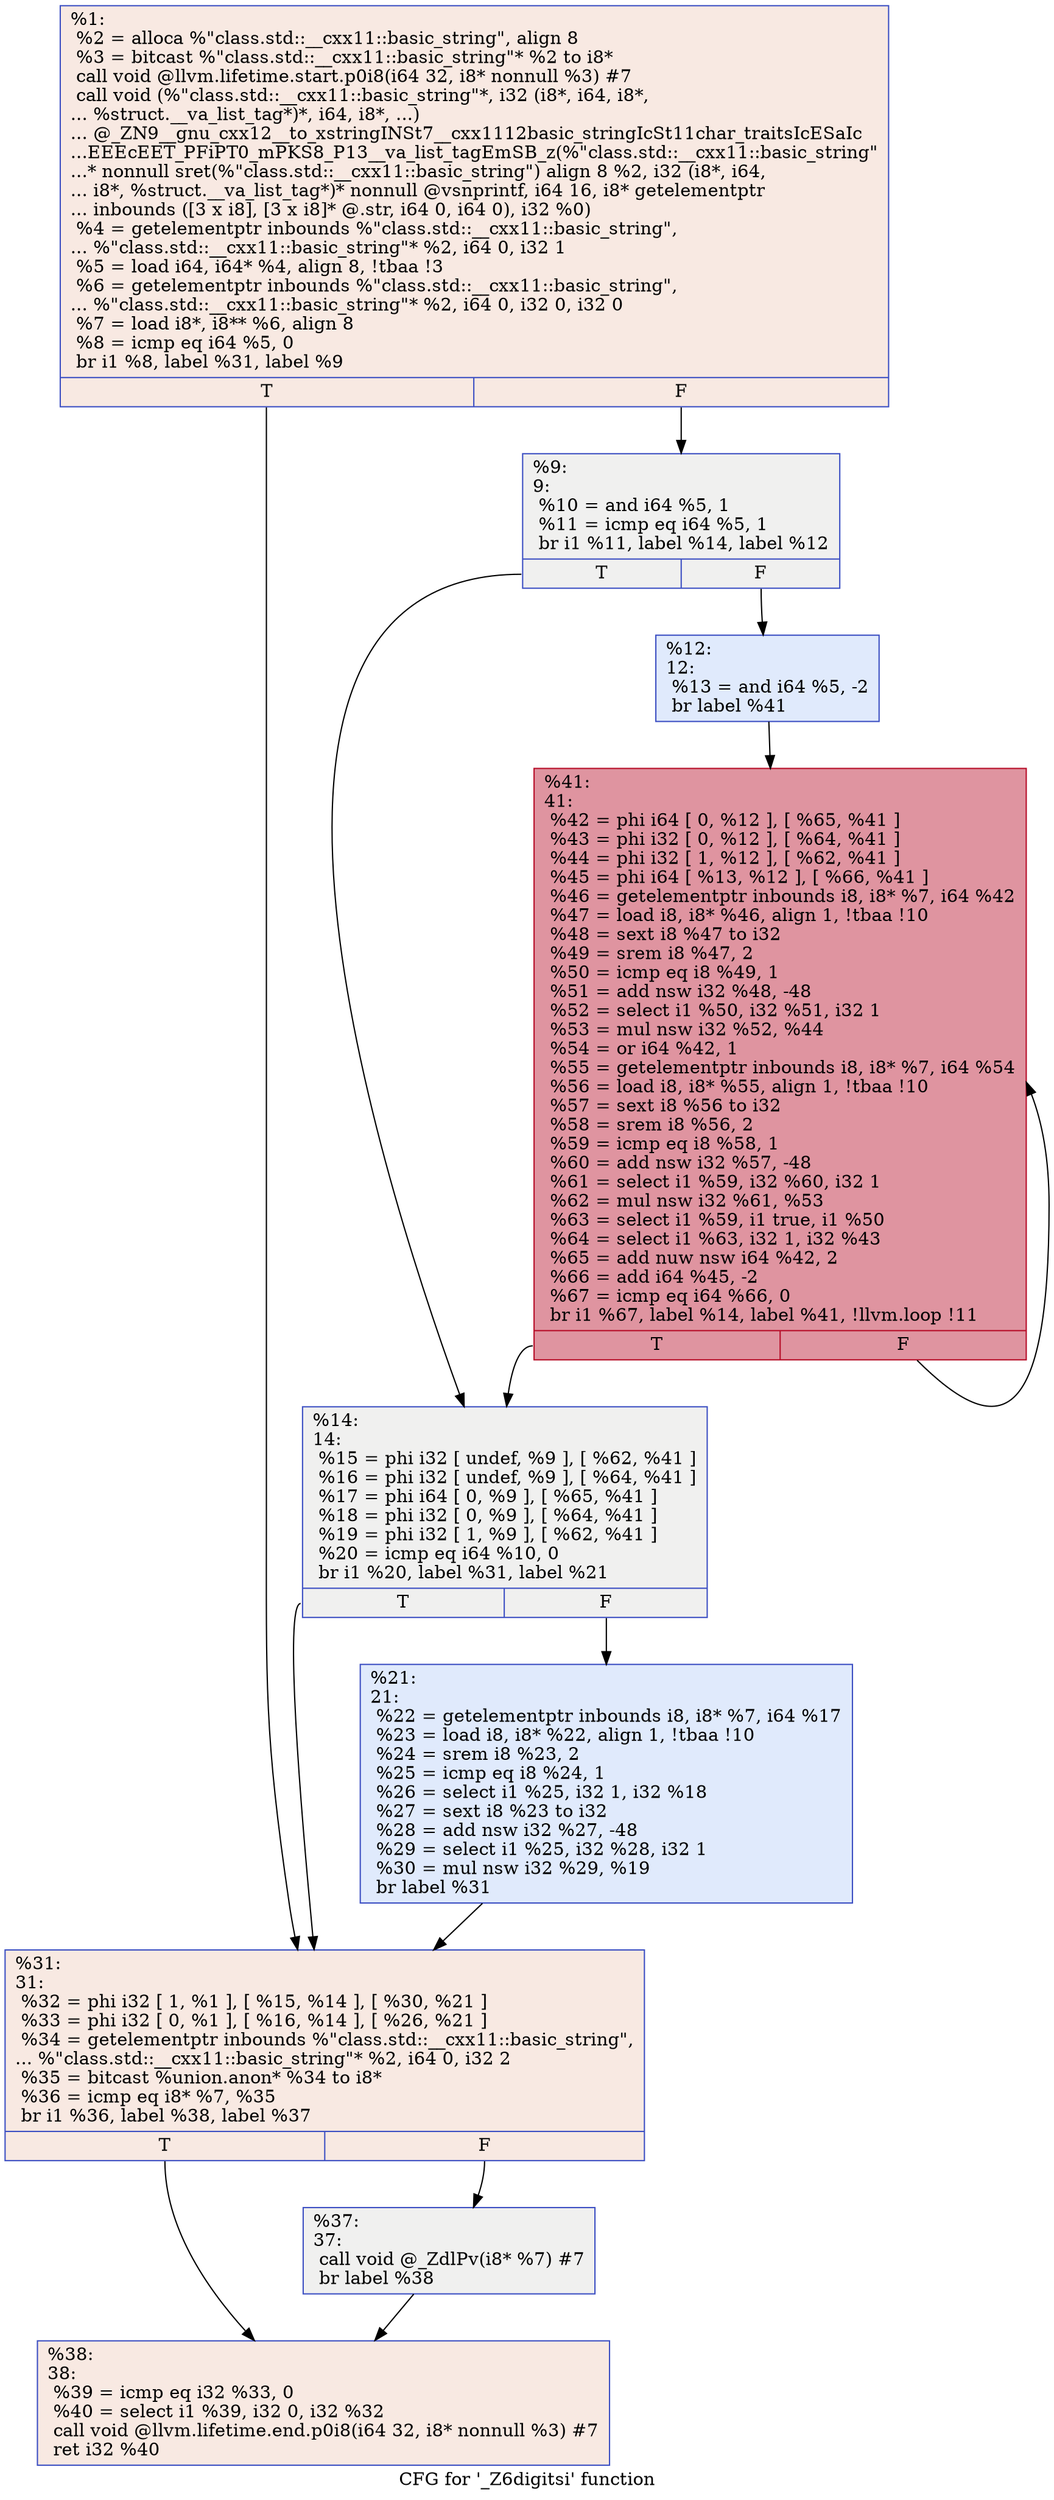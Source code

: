 digraph "CFG for '_Z6digitsi' function" {
	label="CFG for '_Z6digitsi' function";

	Node0x5636f816ae50 [shape=record,color="#3d50c3ff", style=filled, fillcolor="#efcebd70",label="{%1:\l  %2 = alloca %\"class.std::__cxx11::basic_string\", align 8\l  %3 = bitcast %\"class.std::__cxx11::basic_string\"* %2 to i8*\l  call void @llvm.lifetime.start.p0i8(i64 32, i8* nonnull %3) #7\l  call void (%\"class.std::__cxx11::basic_string\"*, i32 (i8*, i64, i8*,\l... %struct.__va_list_tag*)*, i64, i8*, ...)\l... @_ZN9__gnu_cxx12__to_xstringINSt7__cxx1112basic_stringIcSt11char_traitsIcESaIc\l...EEEcEET_PFiPT0_mPKS8_P13__va_list_tagEmSB_z(%\"class.std::__cxx11::basic_string\"\l...* nonnull sret(%\"class.std::__cxx11::basic_string\") align 8 %2, i32 (i8*, i64,\l... i8*, %struct.__va_list_tag*)* nonnull @vsnprintf, i64 16, i8* getelementptr\l... inbounds ([3 x i8], [3 x i8]* @.str, i64 0, i64 0), i32 %0)\l  %4 = getelementptr inbounds %\"class.std::__cxx11::basic_string\",\l... %\"class.std::__cxx11::basic_string\"* %2, i64 0, i32 1\l  %5 = load i64, i64* %4, align 8, !tbaa !3\l  %6 = getelementptr inbounds %\"class.std::__cxx11::basic_string\",\l... %\"class.std::__cxx11::basic_string\"* %2, i64 0, i32 0, i32 0\l  %7 = load i8*, i8** %6, align 8\l  %8 = icmp eq i64 %5, 0\l  br i1 %8, label %31, label %9\l|{<s0>T|<s1>F}}"];
	Node0x5636f816ae50:s0 -> Node0x5636f816bfb0;
	Node0x5636f816ae50:s1 -> Node0x5636f816ccc0;
	Node0x5636f816ccc0 [shape=record,color="#3d50c3ff", style=filled, fillcolor="#dedcdb70",label="{%9:\l9:                                                \l  %10 = and i64 %5, 1\l  %11 = icmp eq i64 %5, 1\l  br i1 %11, label %14, label %12\l|{<s0>T|<s1>F}}"];
	Node0x5636f816ccc0:s0 -> Node0x5636f816cf50;
	Node0x5636f816ccc0:s1 -> Node0x5636f816cfa0;
	Node0x5636f816cfa0 [shape=record,color="#3d50c3ff", style=filled, fillcolor="#b9d0f970",label="{%12:\l12:                                               \l  %13 = and i64 %5, -2\l  br label %41\l}"];
	Node0x5636f816cfa0 -> Node0x5636f816d1a0;
	Node0x5636f816cf50 [shape=record,color="#3d50c3ff", style=filled, fillcolor="#dedcdb70",label="{%14:\l14:                                               \l  %15 = phi i32 [ undef, %9 ], [ %62, %41 ]\l  %16 = phi i32 [ undef, %9 ], [ %64, %41 ]\l  %17 = phi i64 [ 0, %9 ], [ %65, %41 ]\l  %18 = phi i32 [ 0, %9 ], [ %64, %41 ]\l  %19 = phi i32 [ 1, %9 ], [ %62, %41 ]\l  %20 = icmp eq i64 %10, 0\l  br i1 %20, label %31, label %21\l|{<s0>T|<s1>F}}"];
	Node0x5636f816cf50:s0 -> Node0x5636f816bfb0;
	Node0x5636f816cf50:s1 -> Node0x5636f816daf0;
	Node0x5636f816daf0 [shape=record,color="#3d50c3ff", style=filled, fillcolor="#b9d0f970",label="{%21:\l21:                                               \l  %22 = getelementptr inbounds i8, i8* %7, i64 %17\l  %23 = load i8, i8* %22, align 1, !tbaa !10\l  %24 = srem i8 %23, 2\l  %25 = icmp eq i8 %24, 1\l  %26 = select i1 %25, i32 1, i32 %18\l  %27 = sext i8 %23 to i32\l  %28 = add nsw i32 %27, -48\l  %29 = select i1 %25, i32 %28, i32 1\l  %30 = mul nsw i32 %29, %19\l  br label %31\l}"];
	Node0x5636f816daf0 -> Node0x5636f816bfb0;
	Node0x5636f816bfb0 [shape=record,color="#3d50c3ff", style=filled, fillcolor="#efcebd70",label="{%31:\l31:                                               \l  %32 = phi i32 [ 1, %1 ], [ %15, %14 ], [ %30, %21 ]\l  %33 = phi i32 [ 0, %1 ], [ %16, %14 ], [ %26, %21 ]\l  %34 = getelementptr inbounds %\"class.std::__cxx11::basic_string\",\l... %\"class.std::__cxx11::basic_string\"* %2, i64 0, i32 2\l  %35 = bitcast %union.anon* %34 to i8*\l  %36 = icmp eq i8* %7, %35\l  br i1 %36, label %38, label %37\l|{<s0>T|<s1>F}}"];
	Node0x5636f816bfb0:s0 -> Node0x5636f816e8d0;
	Node0x5636f816bfb0:s1 -> Node0x5636f816e920;
	Node0x5636f816e920 [shape=record,color="#3d50c3ff", style=filled, fillcolor="#dedcdb70",label="{%37:\l37:                                               \l  call void @_ZdlPv(i8* %7) #7\l  br label %38\l}"];
	Node0x5636f816e920 -> Node0x5636f816e8d0;
	Node0x5636f816e8d0 [shape=record,color="#3d50c3ff", style=filled, fillcolor="#efcebd70",label="{%38:\l38:                                               \l  %39 = icmp eq i32 %33, 0\l  %40 = select i1 %39, i32 0, i32 %32\l  call void @llvm.lifetime.end.p0i8(i64 32, i8* nonnull %3) #7\l  ret i32 %40\l}"];
	Node0x5636f816d1a0 [shape=record,color="#b70d28ff", style=filled, fillcolor="#b70d2870",label="{%41:\l41:                                               \l  %42 = phi i64 [ 0, %12 ], [ %65, %41 ]\l  %43 = phi i32 [ 0, %12 ], [ %64, %41 ]\l  %44 = phi i32 [ 1, %12 ], [ %62, %41 ]\l  %45 = phi i64 [ %13, %12 ], [ %66, %41 ]\l  %46 = getelementptr inbounds i8, i8* %7, i64 %42\l  %47 = load i8, i8* %46, align 1, !tbaa !10\l  %48 = sext i8 %47 to i32\l  %49 = srem i8 %47, 2\l  %50 = icmp eq i8 %49, 1\l  %51 = add nsw i32 %48, -48\l  %52 = select i1 %50, i32 %51, i32 1\l  %53 = mul nsw i32 %52, %44\l  %54 = or i64 %42, 1\l  %55 = getelementptr inbounds i8, i8* %7, i64 %54\l  %56 = load i8, i8* %55, align 1, !tbaa !10\l  %57 = sext i8 %56 to i32\l  %58 = srem i8 %56, 2\l  %59 = icmp eq i8 %58, 1\l  %60 = add nsw i32 %57, -48\l  %61 = select i1 %59, i32 %60, i32 1\l  %62 = mul nsw i32 %61, %53\l  %63 = select i1 %59, i1 true, i1 %50\l  %64 = select i1 %63, i32 1, i32 %43\l  %65 = add nuw nsw i64 %42, 2\l  %66 = add i64 %45, -2\l  %67 = icmp eq i64 %66, 0\l  br i1 %67, label %14, label %41, !llvm.loop !11\l|{<s0>T|<s1>F}}"];
	Node0x5636f816d1a0:s0 -> Node0x5636f816cf50;
	Node0x5636f816d1a0:s1 -> Node0x5636f816d1a0;
}
